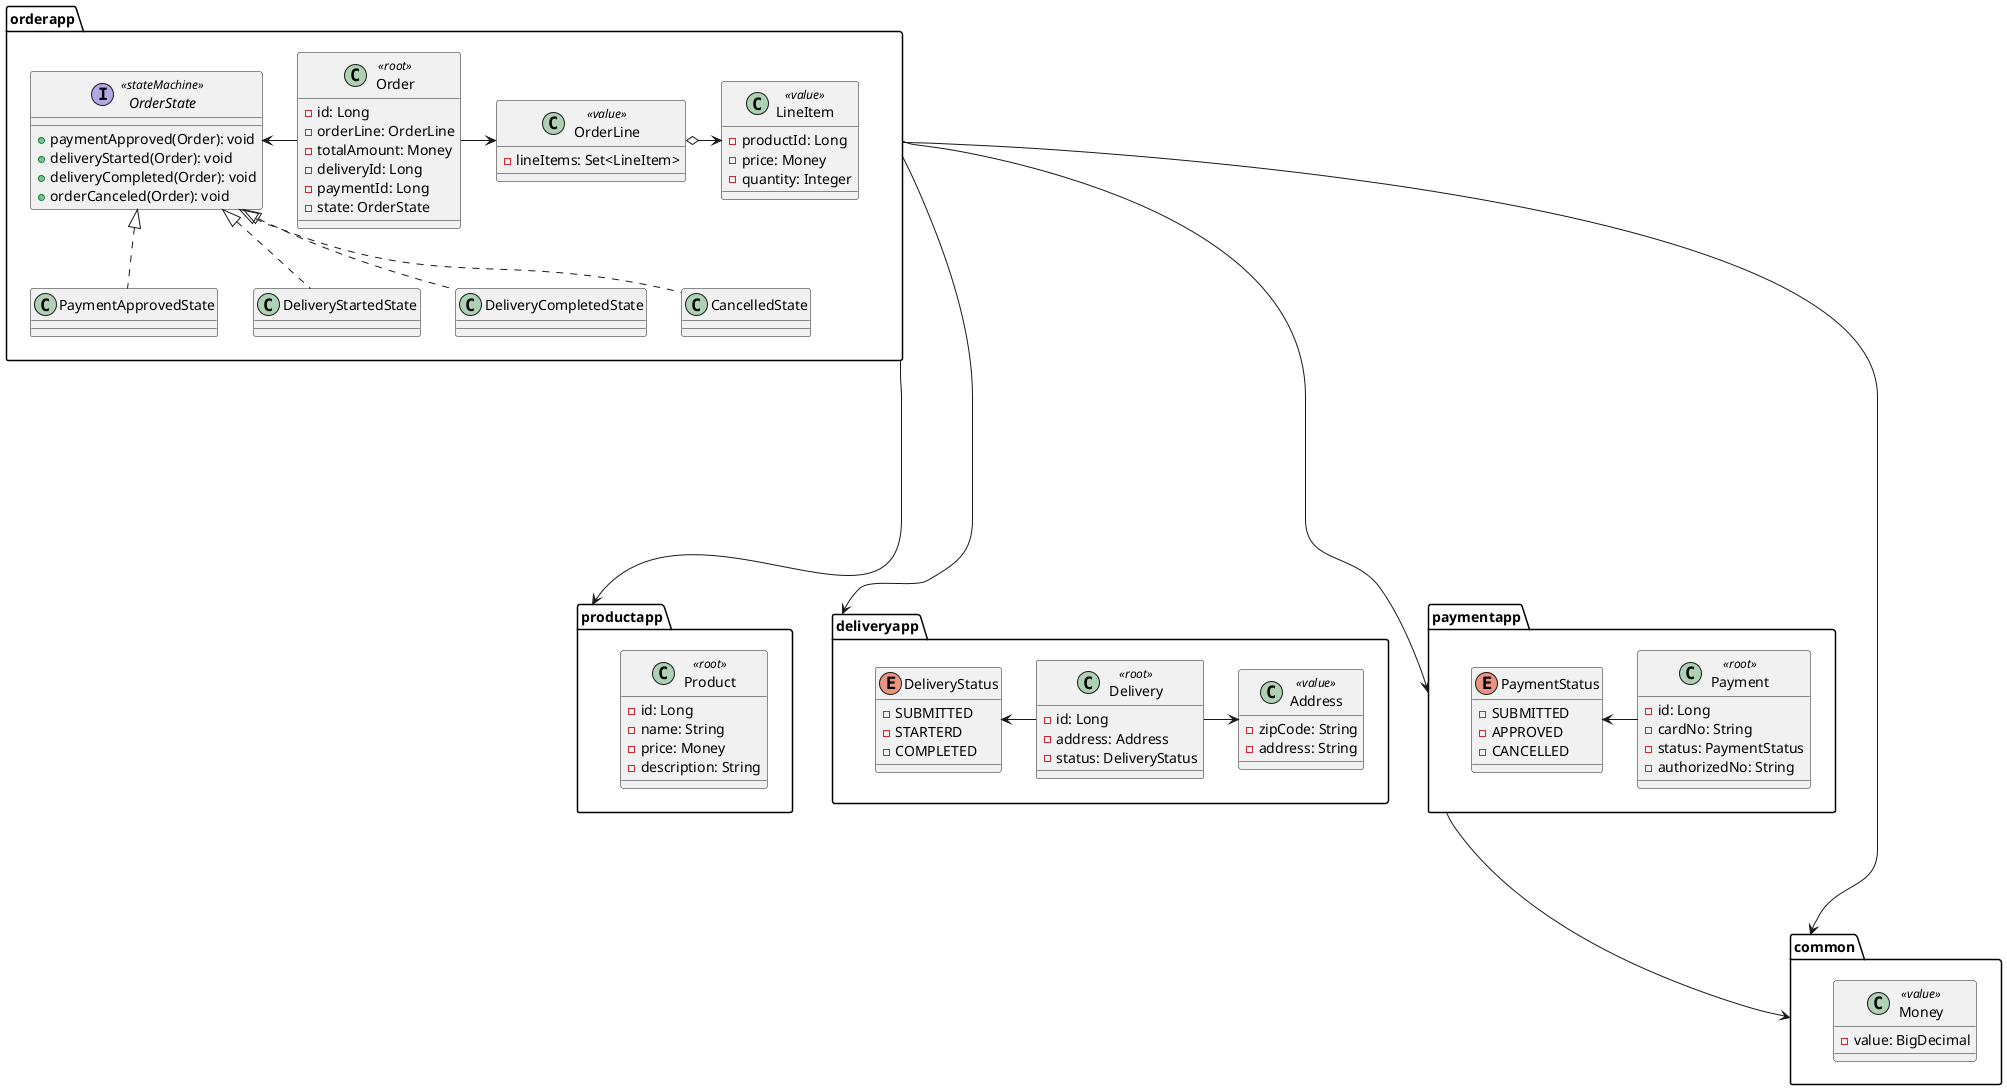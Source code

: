 @startuml

package productapp {

    class Product <<root>> {
        - id: Long
        - name: String
        - price: Money
        - description: String
    }

}

package orderapp {

    class Order <<root>> {
        - id: Long
        - orderLine: OrderLine
        - totalAmount: Money
        - deliveryId: Long
        - paymentId: Long
        - state: OrderState
    }

    class OrderLine <<value>> {
        - lineItems: Set<LineItem>
    }

    class LineItem <<value>> {
        - productId: Long
        - price: Money
        - quantity: Integer
    }

    interface OrderState <<stateMachine>> {
        + paymentApproved(Order): void
        + deliveryStarted(Order): void
        + deliveryCompleted(Order): void
        + orderCanceled(Order): void
    }

    class PaymentApprovedState implements OrderState {}
    class DeliveryStartedState implements OrderState {}
    class DeliveryCompletedState implements OrderState {}
    class CancelledState implements OrderState {}

    Order -> OrderLine
    OrderLine o-> LineItem
    Order -left-> OrderState

}

package deliveryapp {

    class Delivery <<root>> {
        - id: Long
        - address: Address
        - status: DeliveryStatus
    }

    class Address <<value>> {
        - zipCode: String
        - address: String
    }

    enum DeliveryStatus {
        - SUBMITTED
        - STARTERD
        - COMPLETED
    }

    Delivery -> Address
    Delivery -left-> DeliveryStatus

}

package paymentapp {

    class Payment<<root>> {
        - id: Long
        - cardNo: String
        - status: PaymentStatus
        - authorizedNo: String
    }

    enum PaymentStatus {
        - SUBMITTED
        - APPROVED
        - CANCELLED
    }

    Payment -left-> PaymentStatus

}

package common {

    class Money <<value>> {
        - value: BigDecimal
    }

}

orderapp -------> productapp
orderapp -------> deliveryapp
orderapp -------> paymentapp
orderapp -------> common
paymentapp ----> common

@enduml
